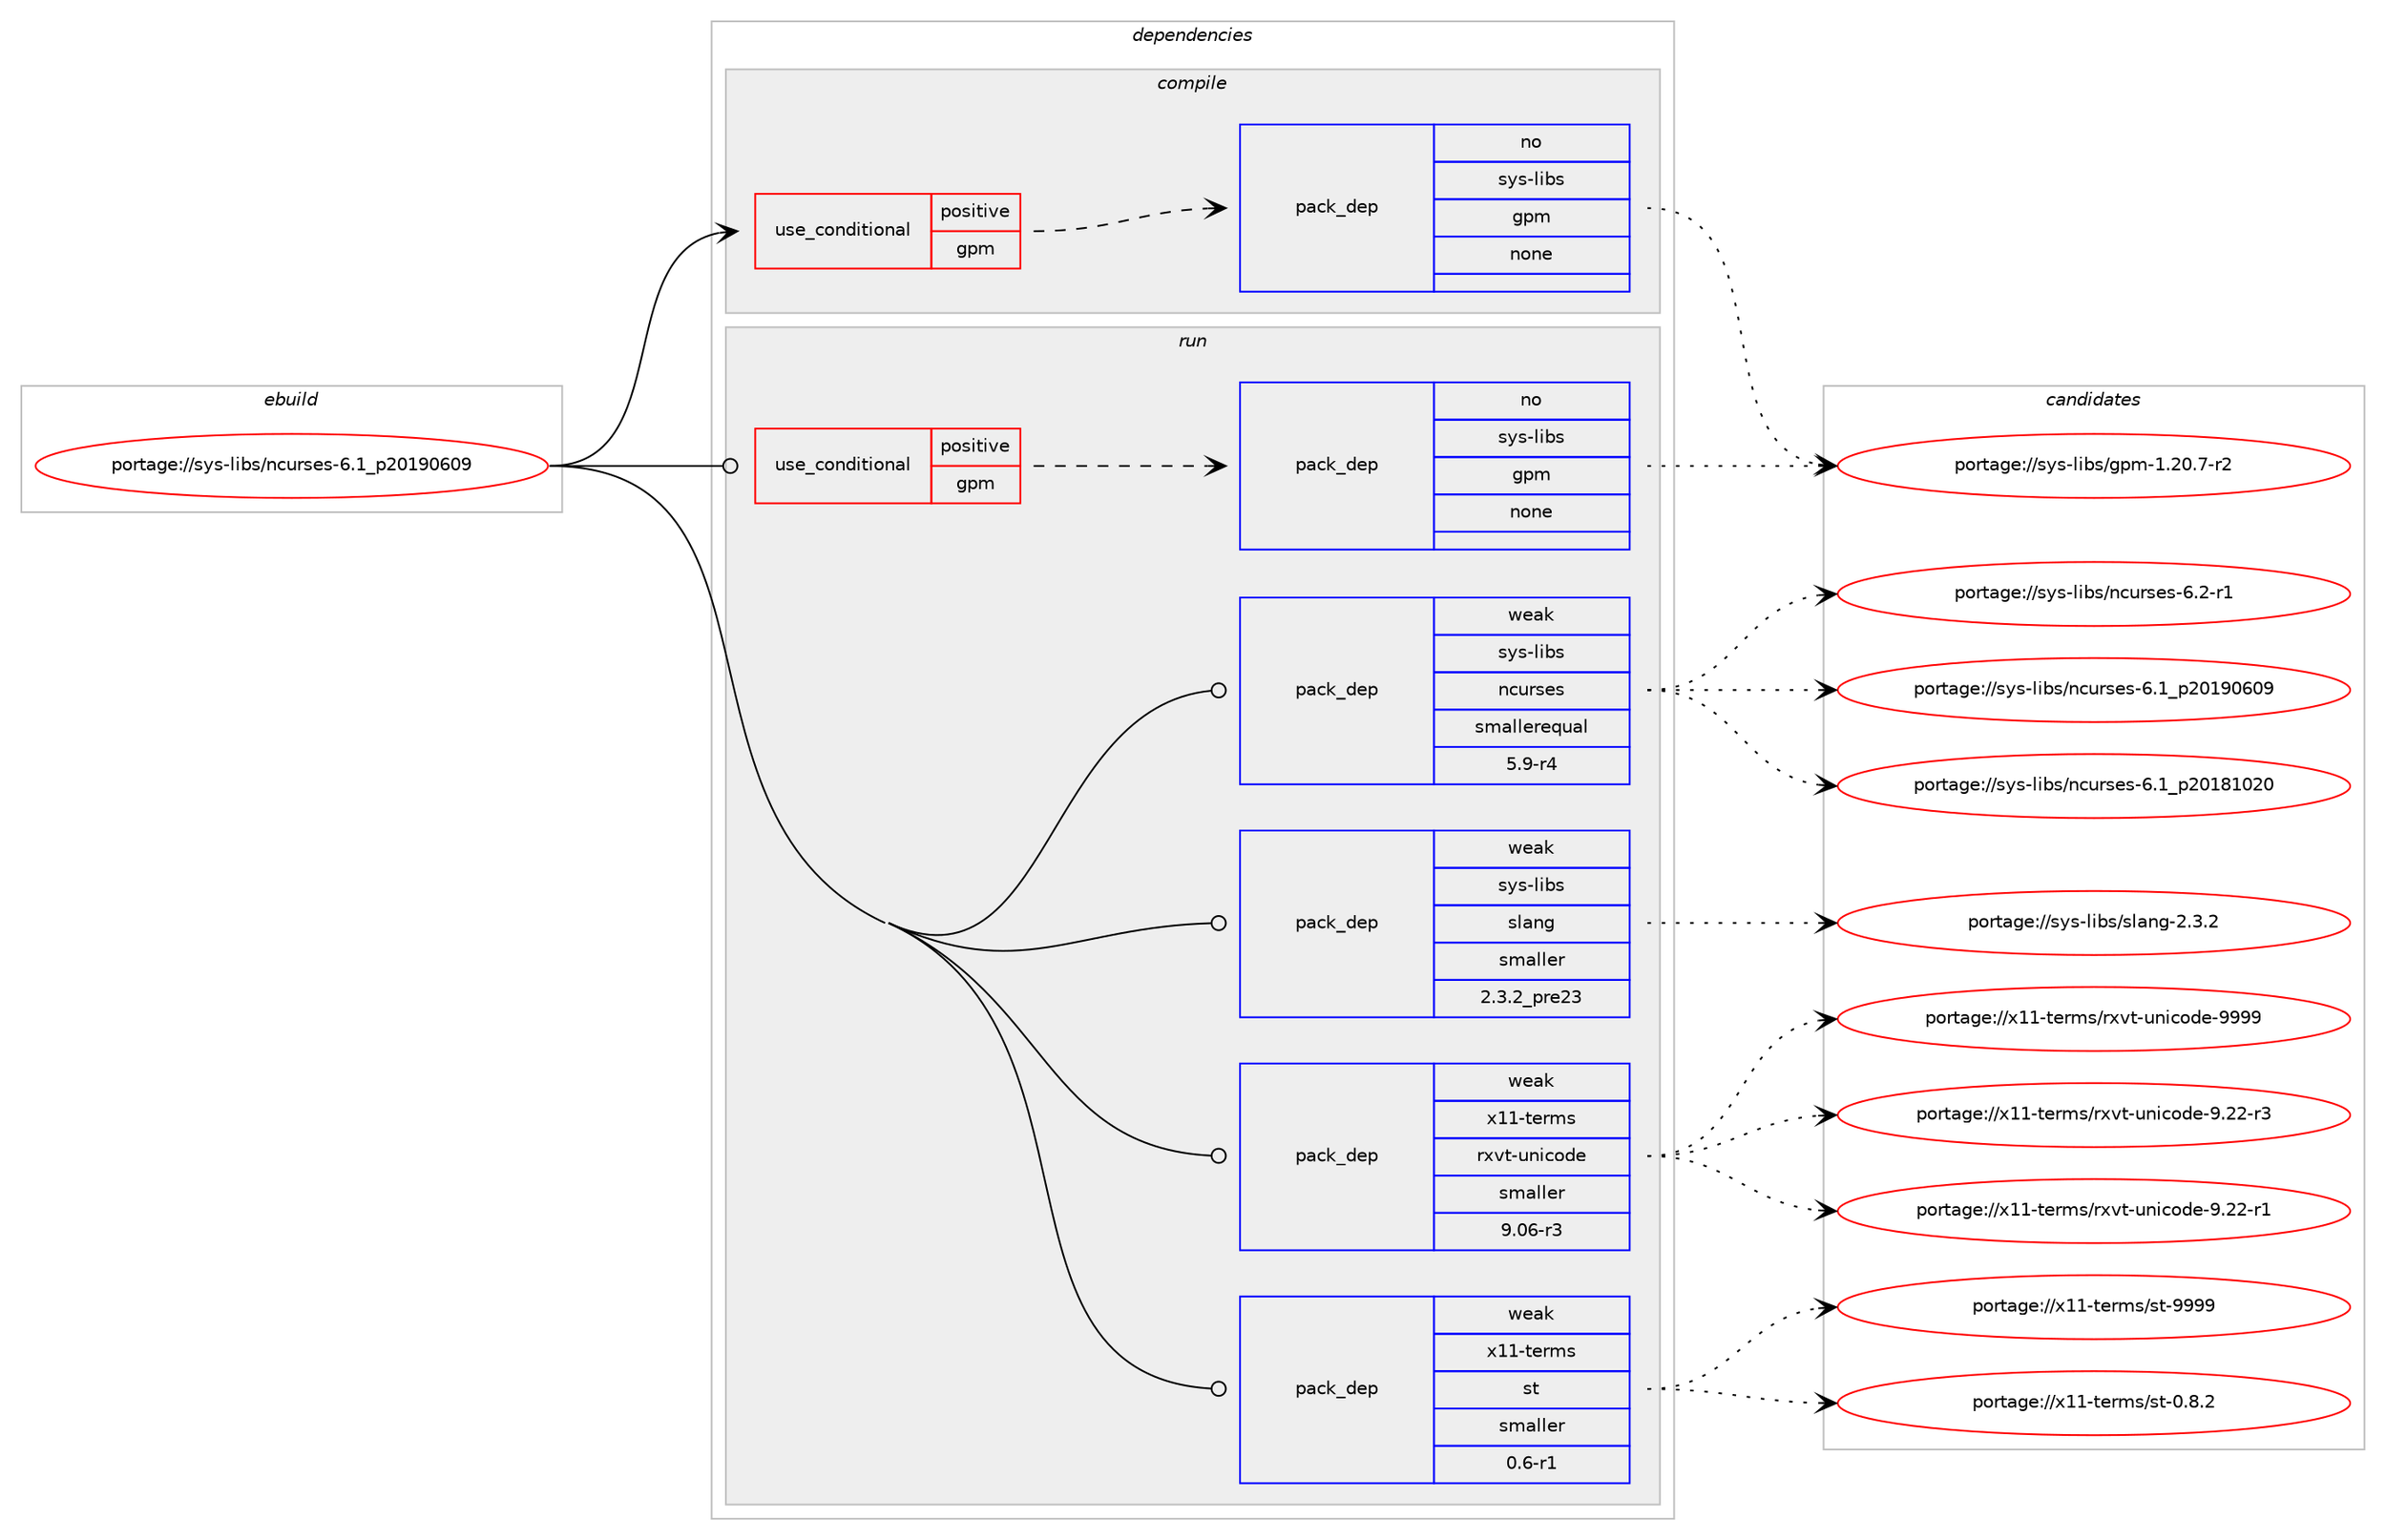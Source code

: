 digraph prolog {

# *************
# Graph options
# *************

newrank=true;
concentrate=true;
compound=true;
graph [rankdir=LR,fontname=Helvetica,fontsize=10,ranksep=1.5];#, ranksep=2.5, nodesep=0.2];
edge  [arrowhead=vee];
node  [fontname=Helvetica,fontsize=10];

# **********
# The ebuild
# **********

subgraph cluster_leftcol {
color=gray;
rank=same;
label=<<i>ebuild</i>>;
id [label="portage://sys-libs/ncurses-6.1_p20190609", color=red, width=4, href="../sys-libs/ncurses-6.1_p20190609.svg"];
}

# ****************
# The dependencies
# ****************

subgraph cluster_midcol {
color=gray;
label=<<i>dependencies</i>>;
subgraph cluster_compile {
fillcolor="#eeeeee";
style=filled;
label=<<i>compile</i>>;
subgraph cond3277 {
dependency22107 [label=<<TABLE BORDER="0" CELLBORDER="1" CELLSPACING="0" CELLPADDING="4"><TR><TD ROWSPAN="3" CELLPADDING="10">use_conditional</TD></TR><TR><TD>positive</TD></TR><TR><TD>gpm</TD></TR></TABLE>>, shape=none, color=red];
subgraph pack18241 {
dependency22108 [label=<<TABLE BORDER="0" CELLBORDER="1" CELLSPACING="0" CELLPADDING="4" WIDTH="220"><TR><TD ROWSPAN="6" CELLPADDING="30">pack_dep</TD></TR><TR><TD WIDTH="110">no</TD></TR><TR><TD>sys-libs</TD></TR><TR><TD>gpm</TD></TR><TR><TD>none</TD></TR><TR><TD></TD></TR></TABLE>>, shape=none, color=blue];
}
dependency22107:e -> dependency22108:w [weight=20,style="dashed",arrowhead="vee"];
}
id:e -> dependency22107:w [weight=20,style="solid",arrowhead="vee"];
}
subgraph cluster_compileandrun {
fillcolor="#eeeeee";
style=filled;
label=<<i>compile and run</i>>;
}
subgraph cluster_run {
fillcolor="#eeeeee";
style=filled;
label=<<i>run</i>>;
subgraph cond3278 {
dependency22109 [label=<<TABLE BORDER="0" CELLBORDER="1" CELLSPACING="0" CELLPADDING="4"><TR><TD ROWSPAN="3" CELLPADDING="10">use_conditional</TD></TR><TR><TD>positive</TD></TR><TR><TD>gpm</TD></TR></TABLE>>, shape=none, color=red];
subgraph pack18242 {
dependency22110 [label=<<TABLE BORDER="0" CELLBORDER="1" CELLSPACING="0" CELLPADDING="4" WIDTH="220"><TR><TD ROWSPAN="6" CELLPADDING="30">pack_dep</TD></TR><TR><TD WIDTH="110">no</TD></TR><TR><TD>sys-libs</TD></TR><TR><TD>gpm</TD></TR><TR><TD>none</TD></TR><TR><TD></TD></TR></TABLE>>, shape=none, color=blue];
}
dependency22109:e -> dependency22110:w [weight=20,style="dashed",arrowhead="vee"];
}
id:e -> dependency22109:w [weight=20,style="solid",arrowhead="odot"];
subgraph pack18243 {
dependency22111 [label=<<TABLE BORDER="0" CELLBORDER="1" CELLSPACING="0" CELLPADDING="4" WIDTH="220"><TR><TD ROWSPAN="6" CELLPADDING="30">pack_dep</TD></TR><TR><TD WIDTH="110">weak</TD></TR><TR><TD>sys-libs</TD></TR><TR><TD>ncurses</TD></TR><TR><TD>smallerequal</TD></TR><TR><TD>5.9-r4</TD></TR></TABLE>>, shape=none, color=blue];
}
id:e -> dependency22111:w [weight=20,style="solid",arrowhead="odot"];
subgraph pack18244 {
dependency22112 [label=<<TABLE BORDER="0" CELLBORDER="1" CELLSPACING="0" CELLPADDING="4" WIDTH="220"><TR><TD ROWSPAN="6" CELLPADDING="30">pack_dep</TD></TR><TR><TD WIDTH="110">weak</TD></TR><TR><TD>sys-libs</TD></TR><TR><TD>slang</TD></TR><TR><TD>smaller</TD></TR><TR><TD>2.3.2_pre23</TD></TR></TABLE>>, shape=none, color=blue];
}
id:e -> dependency22112:w [weight=20,style="solid",arrowhead="odot"];
subgraph pack18245 {
dependency22113 [label=<<TABLE BORDER="0" CELLBORDER="1" CELLSPACING="0" CELLPADDING="4" WIDTH="220"><TR><TD ROWSPAN="6" CELLPADDING="30">pack_dep</TD></TR><TR><TD WIDTH="110">weak</TD></TR><TR><TD>x11-terms</TD></TR><TR><TD>rxvt-unicode</TD></TR><TR><TD>smaller</TD></TR><TR><TD>9.06-r3</TD></TR></TABLE>>, shape=none, color=blue];
}
id:e -> dependency22113:w [weight=20,style="solid",arrowhead="odot"];
subgraph pack18246 {
dependency22114 [label=<<TABLE BORDER="0" CELLBORDER="1" CELLSPACING="0" CELLPADDING="4" WIDTH="220"><TR><TD ROWSPAN="6" CELLPADDING="30">pack_dep</TD></TR><TR><TD WIDTH="110">weak</TD></TR><TR><TD>x11-terms</TD></TR><TR><TD>st</TD></TR><TR><TD>smaller</TD></TR><TR><TD>0.6-r1</TD></TR></TABLE>>, shape=none, color=blue];
}
id:e -> dependency22114:w [weight=20,style="solid",arrowhead="odot"];
}
}

# **************
# The candidates
# **************

subgraph cluster_choices {
rank=same;
color=gray;
label=<<i>candidates</i>>;

subgraph choice18241 {
color=black;
nodesep=1;
choice115121115451081059811547103112109454946504846554511450 [label="portage://sys-libs/gpm-1.20.7-r2", color=red, width=4,href="../sys-libs/gpm-1.20.7-r2.svg"];
dependency22108:e -> choice115121115451081059811547103112109454946504846554511450:w [style=dotted,weight="100"];
}
subgraph choice18242 {
color=black;
nodesep=1;
choice115121115451081059811547103112109454946504846554511450 [label="portage://sys-libs/gpm-1.20.7-r2", color=red, width=4,href="../sys-libs/gpm-1.20.7-r2.svg"];
dependency22110:e -> choice115121115451081059811547103112109454946504846554511450:w [style=dotted,weight="100"];
}
subgraph choice18243 {
color=black;
nodesep=1;
choice11512111545108105981154711099117114115101115455446504511449 [label="portage://sys-libs/ncurses-6.2-r1", color=red, width=4,href="../sys-libs/ncurses-6.2-r1.svg"];
choice1151211154510810598115471109911711411510111545544649951125048495748544857 [label="portage://sys-libs/ncurses-6.1_p20190609", color=red, width=4,href="../sys-libs/ncurses-6.1_p20190609.svg"];
choice1151211154510810598115471109911711411510111545544649951125048495649485048 [label="portage://sys-libs/ncurses-6.1_p20181020", color=red, width=4,href="../sys-libs/ncurses-6.1_p20181020.svg"];
dependency22111:e -> choice11512111545108105981154711099117114115101115455446504511449:w [style=dotted,weight="100"];
dependency22111:e -> choice1151211154510810598115471109911711411510111545544649951125048495748544857:w [style=dotted,weight="100"];
dependency22111:e -> choice1151211154510810598115471109911711411510111545544649951125048495649485048:w [style=dotted,weight="100"];
}
subgraph choice18244 {
color=black;
nodesep=1;
choice11512111545108105981154711510897110103455046514650 [label="portage://sys-libs/slang-2.3.2", color=red, width=4,href="../sys-libs/slang-2.3.2.svg"];
dependency22112:e -> choice11512111545108105981154711510897110103455046514650:w [style=dotted,weight="100"];
}
subgraph choice18245 {
color=black;
nodesep=1;
choice1204949451161011141091154711412011811645117110105991111001014557575757 [label="portage://x11-terms/rxvt-unicode-9999", color=red, width=4,href="../x11-terms/rxvt-unicode-9999.svg"];
choice12049494511610111410911547114120118116451171101059911110010145574650504511451 [label="portage://x11-terms/rxvt-unicode-9.22-r3", color=red, width=4,href="../x11-terms/rxvt-unicode-9.22-r3.svg"];
choice12049494511610111410911547114120118116451171101059911110010145574650504511449 [label="portage://x11-terms/rxvt-unicode-9.22-r1", color=red, width=4,href="../x11-terms/rxvt-unicode-9.22-r1.svg"];
dependency22113:e -> choice1204949451161011141091154711412011811645117110105991111001014557575757:w [style=dotted,weight="100"];
dependency22113:e -> choice12049494511610111410911547114120118116451171101059911110010145574650504511451:w [style=dotted,weight="100"];
dependency22113:e -> choice12049494511610111410911547114120118116451171101059911110010145574650504511449:w [style=dotted,weight="100"];
}
subgraph choice18246 {
color=black;
nodesep=1;
choice120494945116101114109115471151164557575757 [label="portage://x11-terms/st-9999", color=red, width=4,href="../x11-terms/st-9999.svg"];
choice12049494511610111410911547115116454846564650 [label="portage://x11-terms/st-0.8.2", color=red, width=4,href="../x11-terms/st-0.8.2.svg"];
dependency22114:e -> choice120494945116101114109115471151164557575757:w [style=dotted,weight="100"];
dependency22114:e -> choice12049494511610111410911547115116454846564650:w [style=dotted,weight="100"];
}
}

}
